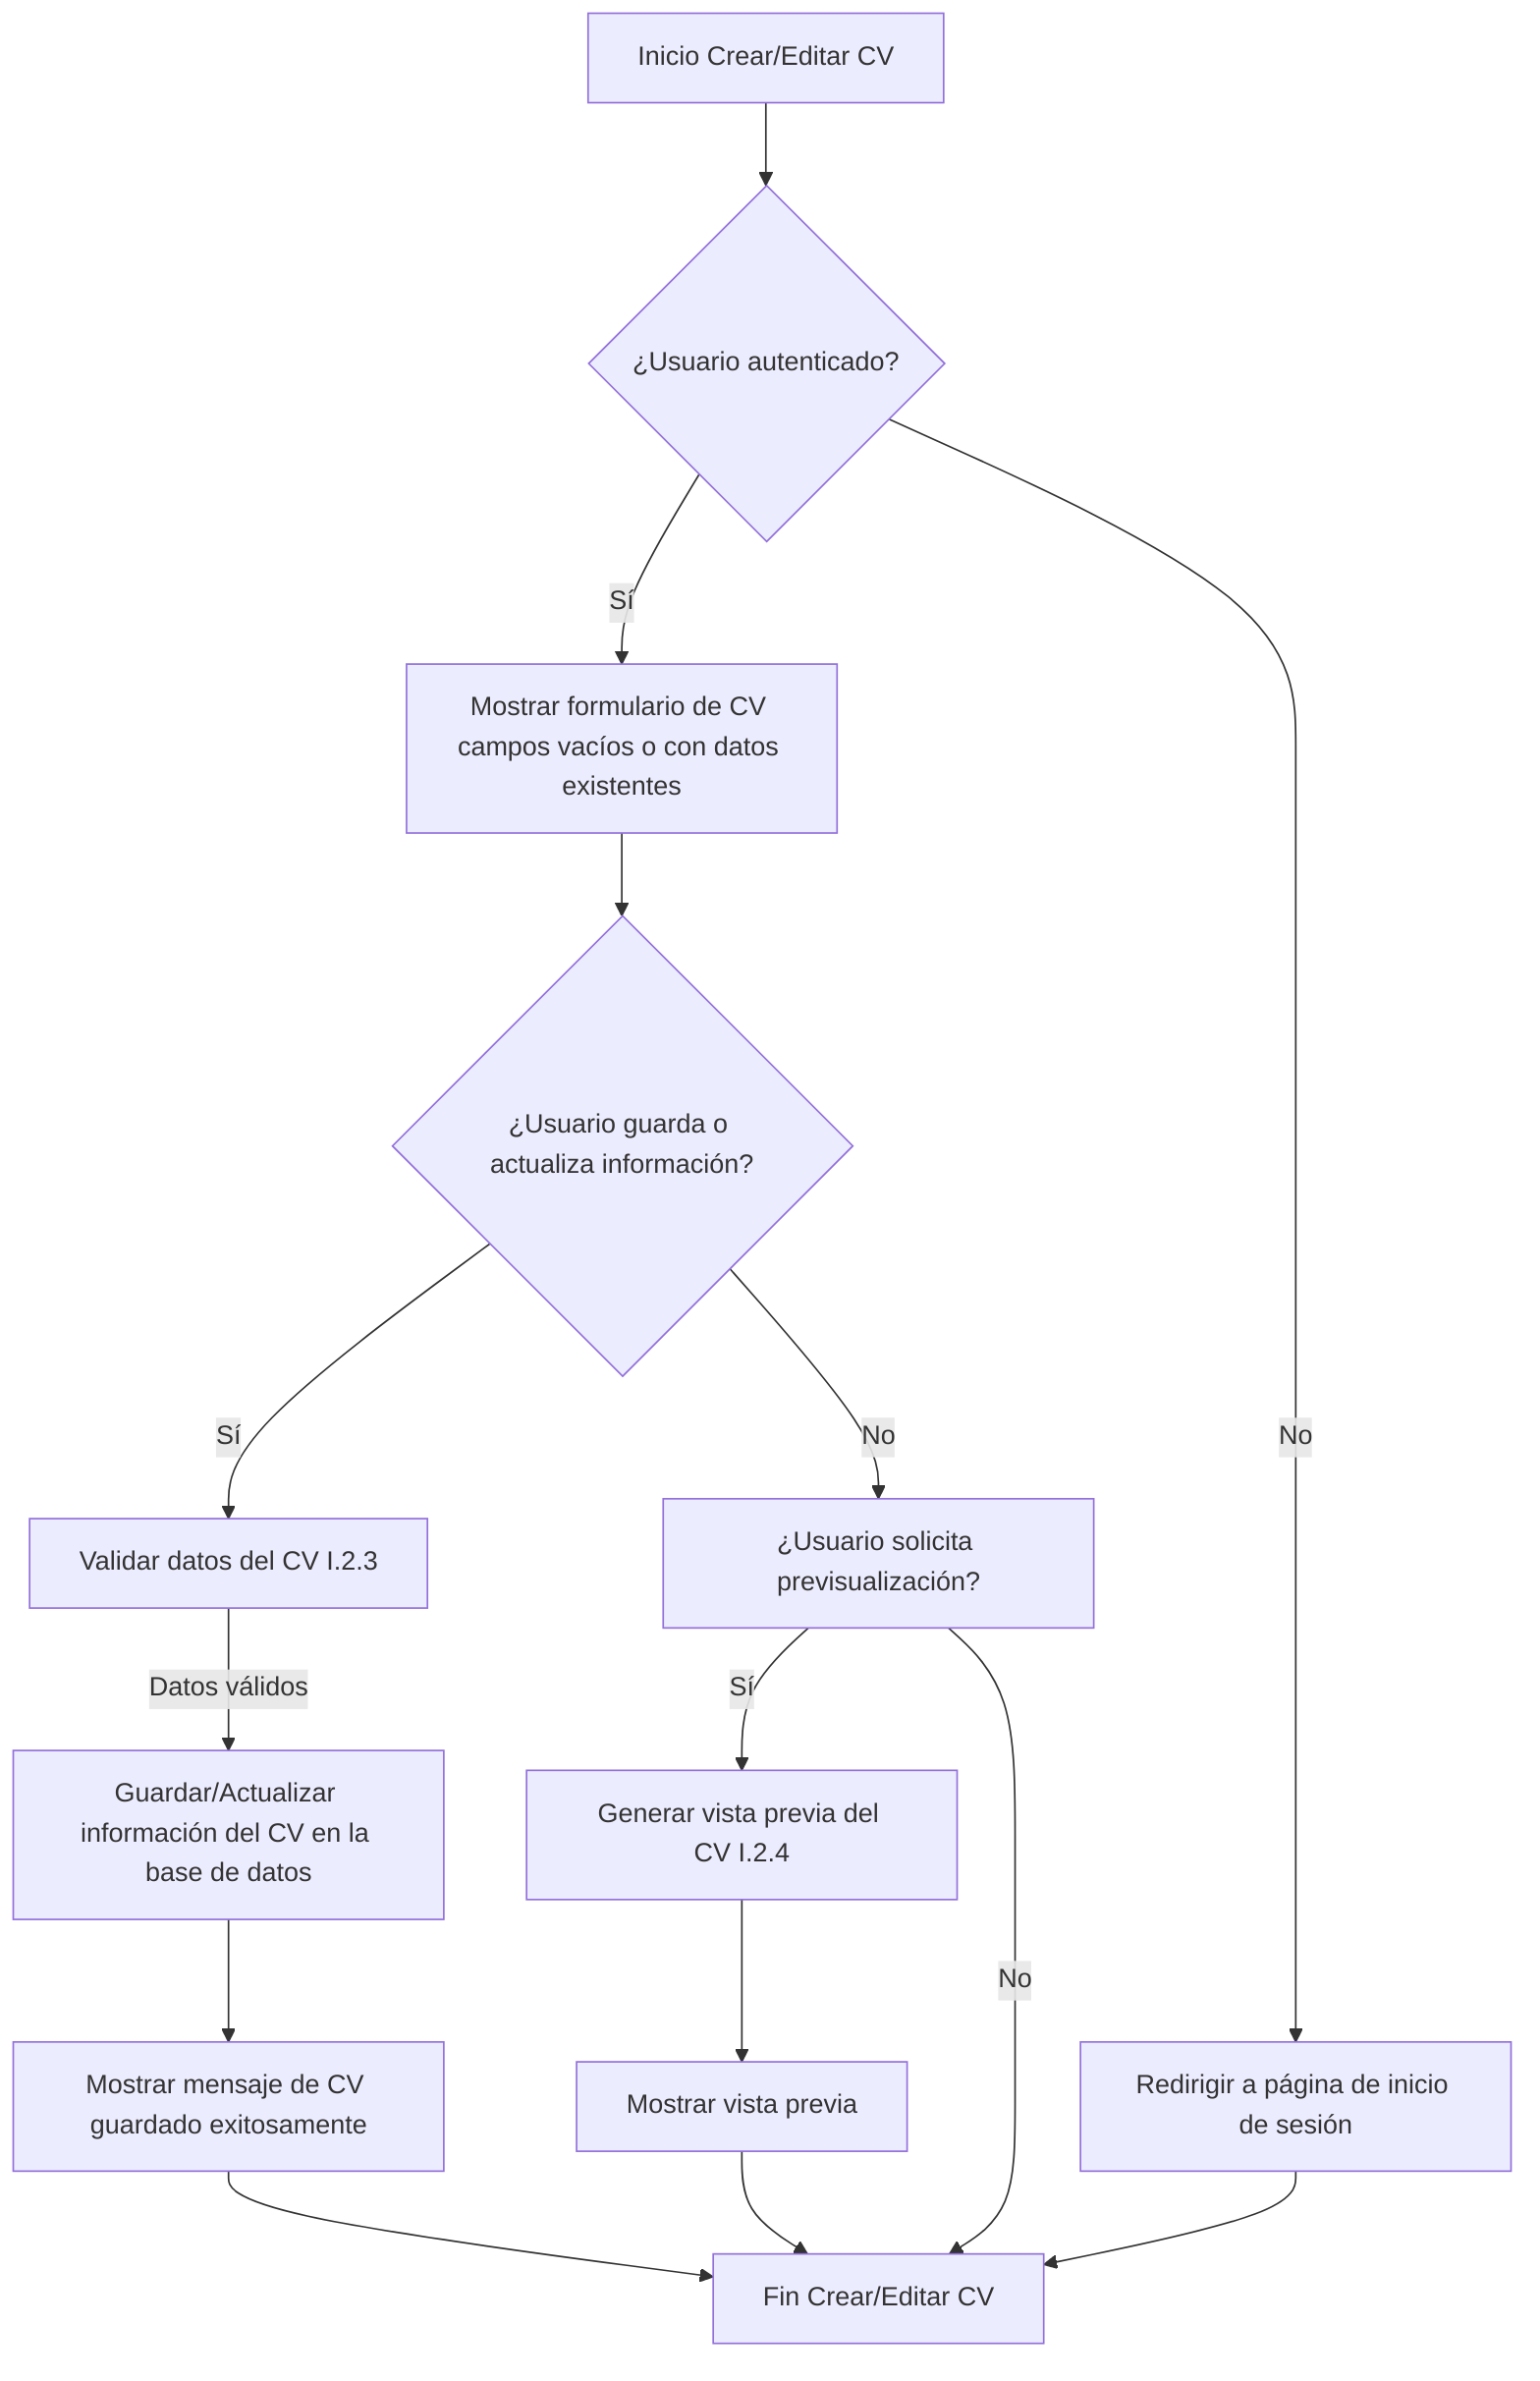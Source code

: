 graph TD
    A[Inicio Crear/Editar CV] --> B{¿Usuario autenticado?};
    B -- Sí --> C[Mostrar formulario de CV campos vacíos o con datos existentes];
    C --> D{¿Usuario guarda o actualiza información?};
    D -- Sí --> E[Validar datos del CV I.2.3];
    E -- Datos válidos --> F[Guardar/Actualizar información del CV en la base de datos];
    F --> G[Mostrar mensaje de CV guardado exitosamente];
    D -- No --> H[¿Usuario solicita previsualización?];
    H -- Sí --> I[Generar vista previa del CV I.2.4];
    I --> J[Mostrar vista previa];
    B -- No --> K[Redirigir a página de inicio de sesión];
    G --> L[Fin Crear/Editar CV];
    J --> L;
    K --> L;
    H -- No --> L;